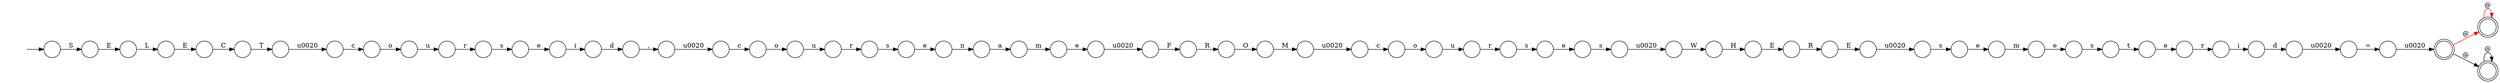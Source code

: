 digraph Automaton {
  rankdir = LR;
  0 [shape=circle,label=""];
  0 -> 12 [label="L"]
  1 [shape=circle,label=""];
  1 -> 23 [label="\u0020"]
  2 [shape=circle,label=""];
  2 -> 35 [label="="]
  3 [shape=circle,label=""];
  3 -> 14 [label="u"]
  4 [shape=circle,label=""];
  4 -> 5 [label="\u0020"]
  5 [shape=circle,label=""];
  5 -> 27 [label="s"]
  6 [shape=circle,label=""];
  6 -> 57 [label="m"]
  7 [shape=circle,label=""];
  7 -> 25 [label="m"]
  8 [shape=circle,label=""];
  8 -> 47 [label="R"]
  9 [shape=circle,label=""];
  9 -> 60 [label="E"]
  10 [shape=circle,label=""];
  initial [shape=plaintext,label=""];
  initial -> 10
  10 -> 26 [label="S"]
  11 [shape=circle,label=""];
  11 -> 18 [label="\u0020"]
  12 [shape=circle,label=""];
  12 -> 32 [label="E"]
  13 [shape=circle,label=""];
  13 -> 11 [label="M"]
  14 [shape=circle,label=""];
  14 -> 46 [label="r"]
  15 [shape=circle,label=""];
  15 -> 49 [label="s"]
  16 [shape=circle,label=""];
  16 -> 17 [label="s"]
  17 [shape=circle,label=""];
  17 -> 22 [label="t"]
  18 [shape=circle,label=""];
  18 -> 38 [label="c"]
  19 [shape=circle,label=""];
  19 -> 41 [label="r"]
  20 [shape=circle,label=""];
  20 -> 33 [label="c"]
  21 [shape=doublecircle,label=""];
  21 -> 21 [label="@",color=red]
  22 [shape=circle,label=""];
  22 -> 54 [label="e"]
  23 [shape=circle,label=""];
  23 -> 55 [label="c"]
  24 [shape=doublecircle,label=""];
  24 -> 24 [label="@"]
  25 [shape=circle,label=""];
  25 -> 36 [label="e"]
  26 [shape=circle,label=""];
  26 -> 0 [label="E"]
  27 [shape=circle,label=""];
  27 -> 6 [label="e"]
  28 [shape=circle,label=""];
  28 -> 7 [label="a"]
  29 [shape=circle,label=""];
  29 -> 37 [label="i"]
  30 [shape=circle,label=""];
  30 -> 20 [label="\u0020"]
  31 [shape=circle,label=""];
  31 -> 9 [label="H"]
  32 [shape=circle,label=""];
  32 -> 62 [label="C"]
  33 [shape=circle,label=""];
  33 -> 45 [label="o"]
  34 [shape=circle,label=""];
  34 -> 48 [label="s"]
  35 [shape=circle,label=""];
  35 -> 43 [label="\u0020"]
  36 [shape=circle,label=""];
  36 -> 56 [label="\u0020"]
  37 [shape=circle,label=""];
  37 -> 42 [label="d"]
  38 [shape=circle,label=""];
  38 -> 3 [label="o"]
  39 [shape=circle,label=""];
  39 -> 31 [label="W"]
  40 [shape=circle,label=""];
  40 -> 4 [label="E"]
  41 [shape=circle,label=""];
  41 -> 52 [label="s"]
  42 [shape=circle,label=""];
  42 -> 2 [label="\u0020"]
  43 [shape=doublecircle,label=""];
  43 -> 21 [label="@",color=red]
  43 -> 24 [label="@"]
  44 [shape=circle,label=""];
  44 -> 30 [label=","]
  45 [shape=circle,label=""];
  45 -> 51 [label="u"]
  46 [shape=circle,label=""];
  46 -> 53 [label="s"]
  47 [shape=circle,label=""];
  47 -> 13 [label="O"]
  48 [shape=circle,label=""];
  48 -> 39 [label="\u0020"]
  49 [shape=circle,label=""];
  49 -> 58 [label="e"]
  50 [shape=circle,label=""];
  50 -> 61 [label="i"]
  51 [shape=circle,label=""];
  51 -> 15 [label="r"]
  52 [shape=circle,label=""];
  52 -> 50 [label="e"]
  53 [shape=circle,label=""];
  53 -> 34 [label="e"]
  54 [shape=circle,label=""];
  54 -> 29 [label="r"]
  55 [shape=circle,label=""];
  55 -> 59 [label="o"]
  56 [shape=circle,label=""];
  56 -> 8 [label="F"]
  57 [shape=circle,label=""];
  57 -> 16 [label="e"]
  58 [shape=circle,label=""];
  58 -> 28 [label="n"]
  59 [shape=circle,label=""];
  59 -> 19 [label="u"]
  60 [shape=circle,label=""];
  60 -> 40 [label="R"]
  61 [shape=circle,label=""];
  61 -> 44 [label="d"]
  62 [shape=circle,label=""];
  62 -> 1 [label="T"]
}
